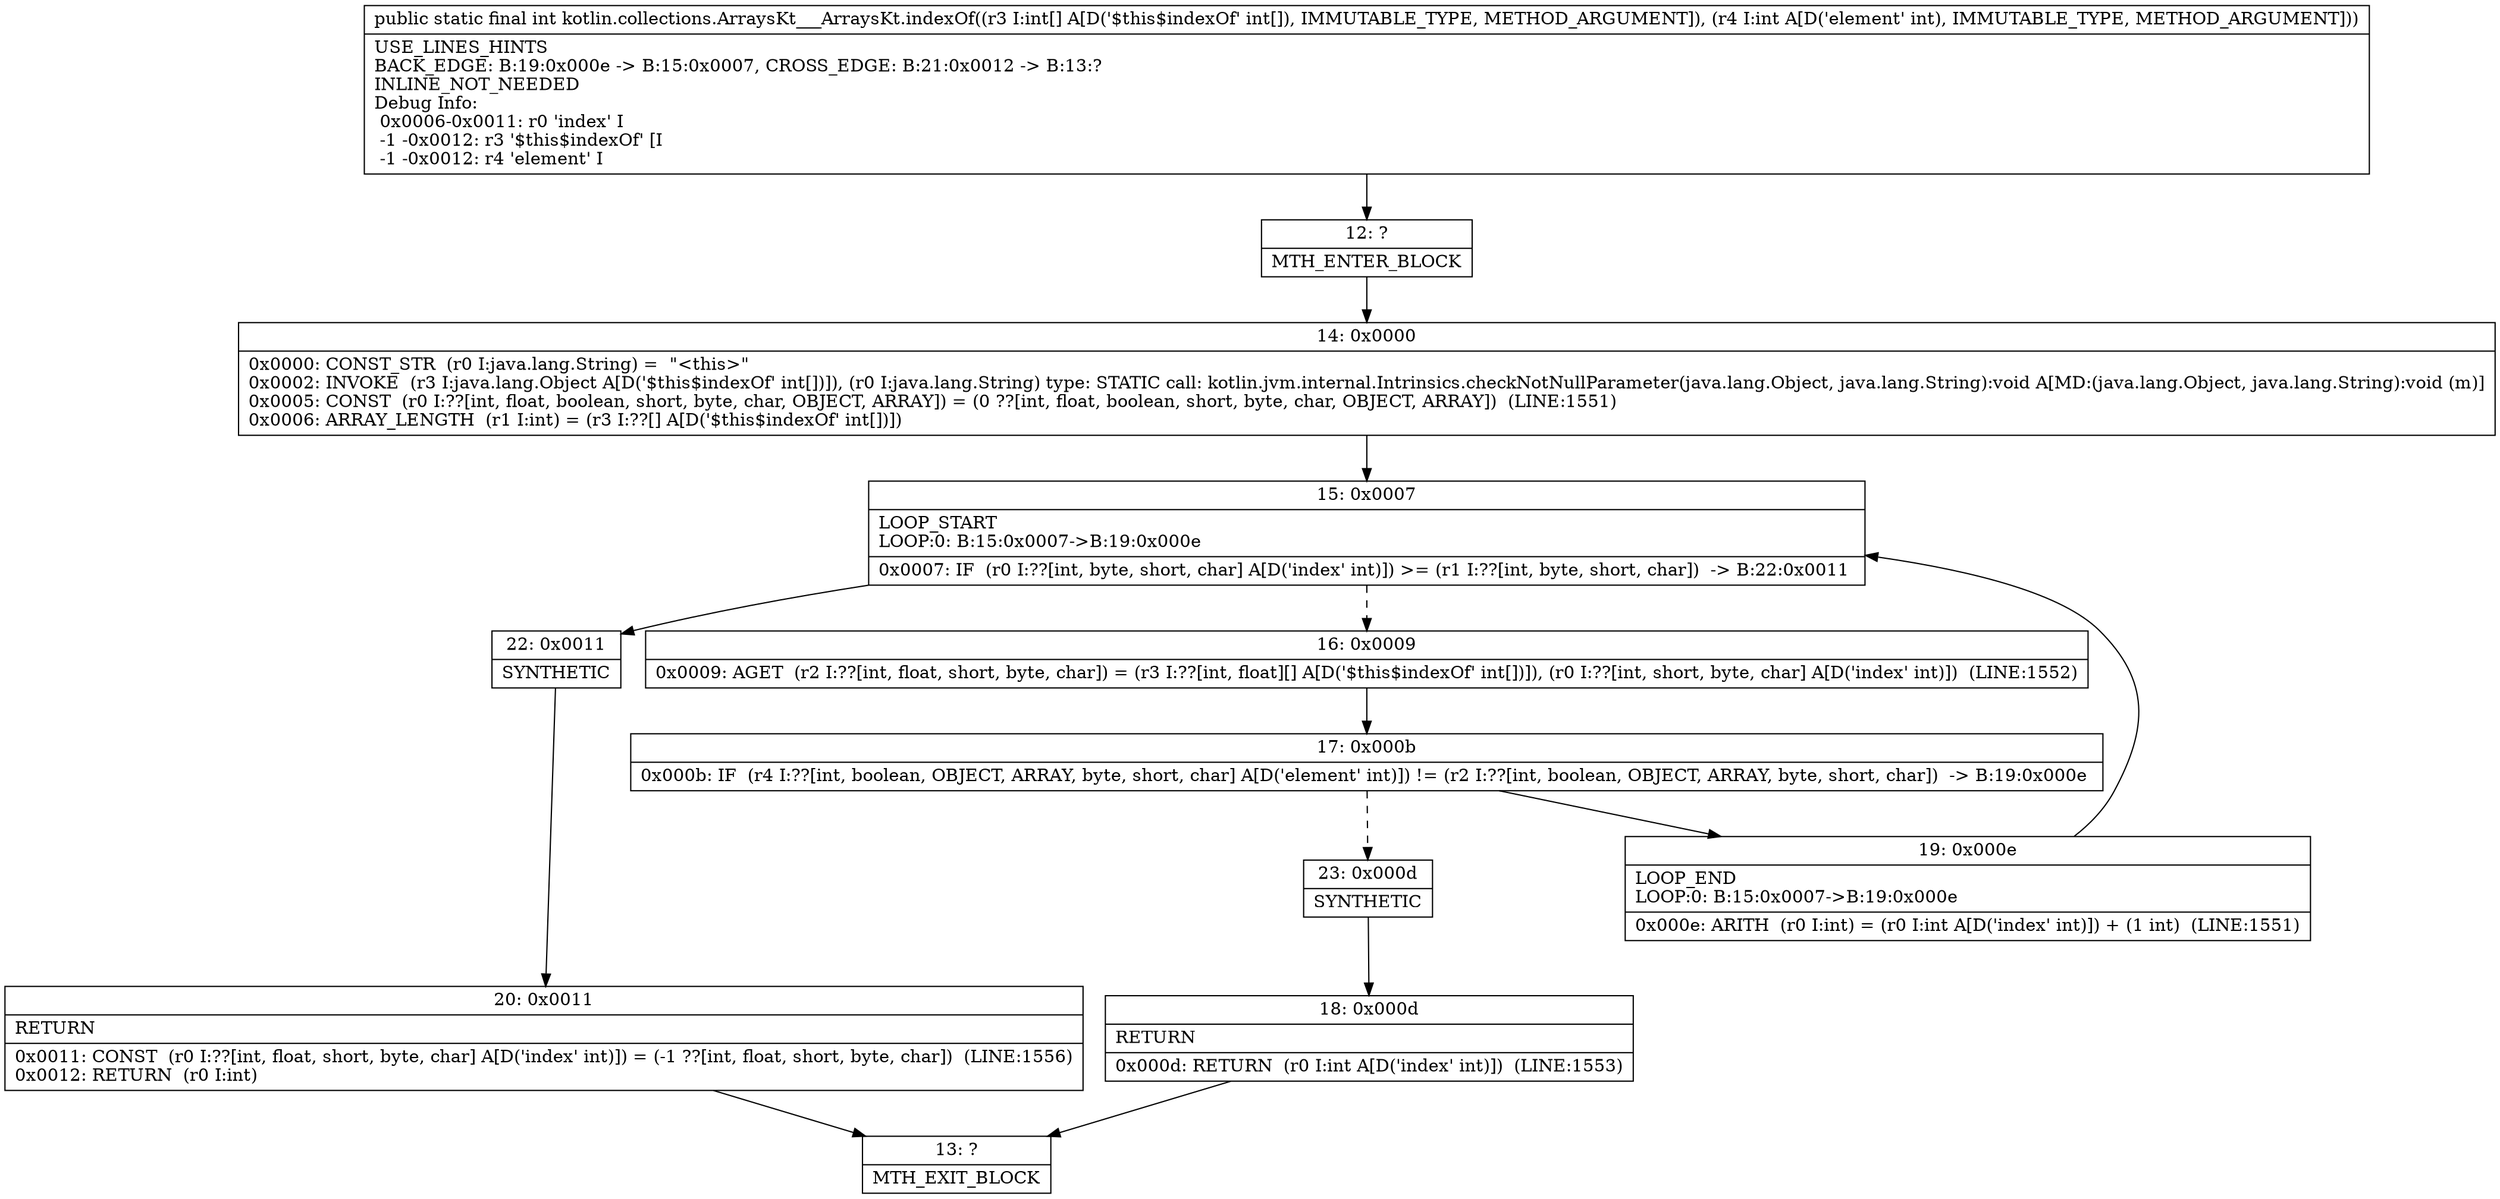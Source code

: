 digraph "CFG forkotlin.collections.ArraysKt___ArraysKt.indexOf([II)I" {
Node_12 [shape=record,label="{12\:\ ?|MTH_ENTER_BLOCK\l}"];
Node_14 [shape=record,label="{14\:\ 0x0000|0x0000: CONST_STR  (r0 I:java.lang.String) =  \"\<this\>\" \l0x0002: INVOKE  (r3 I:java.lang.Object A[D('$this$indexOf' int[])]), (r0 I:java.lang.String) type: STATIC call: kotlin.jvm.internal.Intrinsics.checkNotNullParameter(java.lang.Object, java.lang.String):void A[MD:(java.lang.Object, java.lang.String):void (m)]\l0x0005: CONST  (r0 I:??[int, float, boolean, short, byte, char, OBJECT, ARRAY]) = (0 ??[int, float, boolean, short, byte, char, OBJECT, ARRAY])  (LINE:1551)\l0x0006: ARRAY_LENGTH  (r1 I:int) = (r3 I:??[] A[D('$this$indexOf' int[])]) \l}"];
Node_15 [shape=record,label="{15\:\ 0x0007|LOOP_START\lLOOP:0: B:15:0x0007\-\>B:19:0x000e\l|0x0007: IF  (r0 I:??[int, byte, short, char] A[D('index' int)]) \>= (r1 I:??[int, byte, short, char])  \-\> B:22:0x0011 \l}"];
Node_16 [shape=record,label="{16\:\ 0x0009|0x0009: AGET  (r2 I:??[int, float, short, byte, char]) = (r3 I:??[int, float][] A[D('$this$indexOf' int[])]), (r0 I:??[int, short, byte, char] A[D('index' int)])  (LINE:1552)\l}"];
Node_17 [shape=record,label="{17\:\ 0x000b|0x000b: IF  (r4 I:??[int, boolean, OBJECT, ARRAY, byte, short, char] A[D('element' int)]) != (r2 I:??[int, boolean, OBJECT, ARRAY, byte, short, char])  \-\> B:19:0x000e \l}"];
Node_19 [shape=record,label="{19\:\ 0x000e|LOOP_END\lLOOP:0: B:15:0x0007\-\>B:19:0x000e\l|0x000e: ARITH  (r0 I:int) = (r0 I:int A[D('index' int)]) + (1 int)  (LINE:1551)\l}"];
Node_23 [shape=record,label="{23\:\ 0x000d|SYNTHETIC\l}"];
Node_18 [shape=record,label="{18\:\ 0x000d|RETURN\l|0x000d: RETURN  (r0 I:int A[D('index' int)])  (LINE:1553)\l}"];
Node_13 [shape=record,label="{13\:\ ?|MTH_EXIT_BLOCK\l}"];
Node_22 [shape=record,label="{22\:\ 0x0011|SYNTHETIC\l}"];
Node_20 [shape=record,label="{20\:\ 0x0011|RETURN\l|0x0011: CONST  (r0 I:??[int, float, short, byte, char] A[D('index' int)]) = (\-1 ??[int, float, short, byte, char])  (LINE:1556)\l0x0012: RETURN  (r0 I:int) \l}"];
MethodNode[shape=record,label="{public static final int kotlin.collections.ArraysKt___ArraysKt.indexOf((r3 I:int[] A[D('$this$indexOf' int[]), IMMUTABLE_TYPE, METHOD_ARGUMENT]), (r4 I:int A[D('element' int), IMMUTABLE_TYPE, METHOD_ARGUMENT]))  | USE_LINES_HINTS\lBACK_EDGE: B:19:0x000e \-\> B:15:0x0007, CROSS_EDGE: B:21:0x0012 \-\> B:13:?\lINLINE_NOT_NEEDED\lDebug Info:\l  0x0006\-0x0011: r0 'index' I\l  \-1 \-0x0012: r3 '$this$indexOf' [I\l  \-1 \-0x0012: r4 'element' I\l}"];
MethodNode -> Node_12;Node_12 -> Node_14;
Node_14 -> Node_15;
Node_15 -> Node_16[style=dashed];
Node_15 -> Node_22;
Node_16 -> Node_17;
Node_17 -> Node_19;
Node_17 -> Node_23[style=dashed];
Node_19 -> Node_15;
Node_23 -> Node_18;
Node_18 -> Node_13;
Node_22 -> Node_20;
Node_20 -> Node_13;
}

